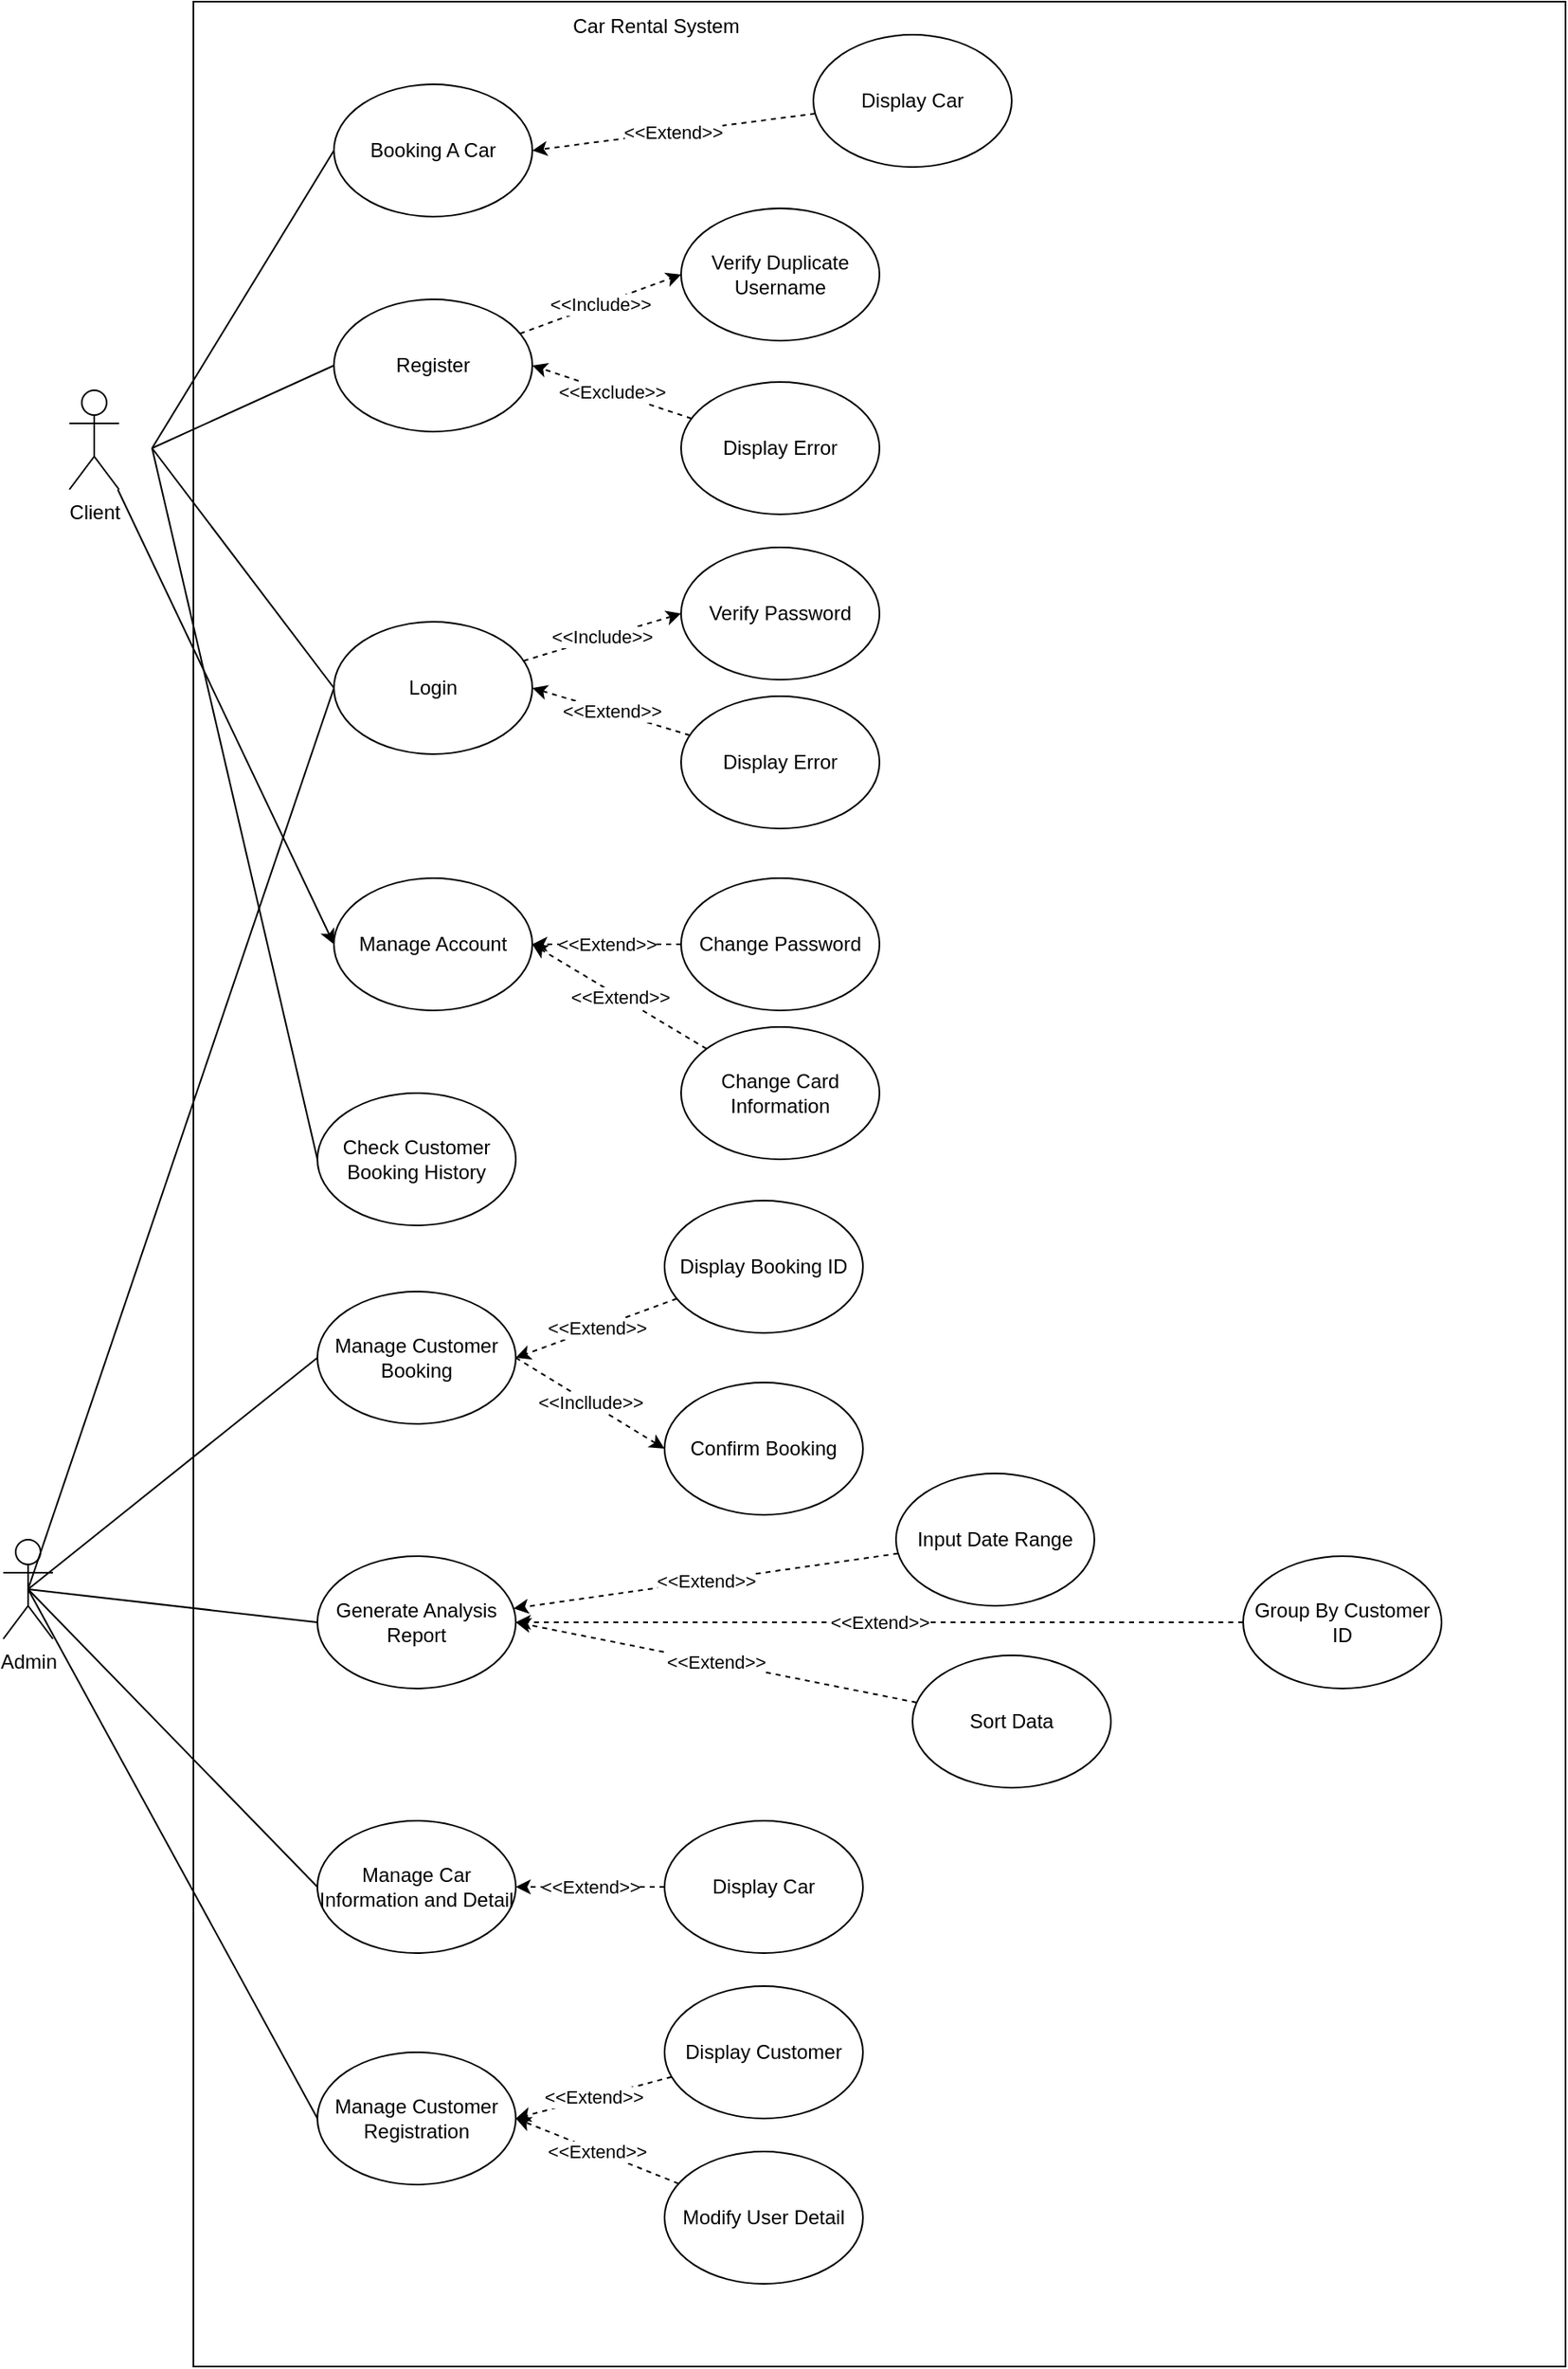 <mxfile>
    <diagram id="8ZVSrb0IBzY9VmoiaXhC" name="Page-1">
        <mxGraphModel dx="1118" dy="525" grid="1" gridSize="10" guides="1" tooltips="1" connect="1" arrows="1" fold="1" page="1" pageScale="1" pageWidth="850" pageHeight="1100" math="0" shadow="0">
            <root>
                <mxCell id="0"/>
                <mxCell id="1" parent="0"/>
                <mxCell id="cFnNxpnBZLwGGRZhLHF9-7" value="" style="rounded=0;whiteSpace=wrap;html=1;" parent="1" vertex="1">
                    <mxGeometry x="175" y="50" width="830" height="1430" as="geometry"/>
                </mxCell>
                <mxCell id="cFnNxpnBZLwGGRZhLHF9-8" value="Car Rental System" style="text;html=1;strokeColor=none;fillColor=none;align=center;verticalAlign=middle;whiteSpace=wrap;rounded=0;" parent="1" vertex="1">
                    <mxGeometry x="390" y="50" width="130" height="30" as="geometry"/>
                </mxCell>
                <mxCell id="9" value="&amp;lt;&amp;lt;Include&amp;gt;&amp;gt;" style="html=1;entryX=0;entryY=0.5;entryDx=0;entryDy=0;dashed=1;" parent="1" source="cFnNxpnBZLwGGRZhLHF9-10" target="8" edge="1">
                    <mxGeometry relative="1" as="geometry"/>
                </mxCell>
                <mxCell id="cFnNxpnBZLwGGRZhLHF9-10" value="Register" style="ellipse;whiteSpace=wrap;html=1;" parent="1" vertex="1">
                    <mxGeometry x="260" y="230" width="120" height="80" as="geometry"/>
                </mxCell>
                <mxCell id="cFnNxpnBZLwGGRZhLHF9-11" value="&amp;lt;&amp;lt;Include&amp;gt;&amp;gt;" style="rounded=0;orthogonalLoop=1;jettySize=auto;html=1;entryX=0;entryY=0.5;entryDx=0;entryDy=0;dashed=1;startArrow=none;startFill=0;endArrow=classic;endFill=1;" parent="1" source="cFnNxpnBZLwGGRZhLHF9-12" target="cFnNxpnBZLwGGRZhLHF9-21" edge="1">
                    <mxGeometry relative="1" as="geometry"/>
                </mxCell>
                <mxCell id="cFnNxpnBZLwGGRZhLHF9-12" value="Login" style="ellipse;whiteSpace=wrap;html=1;" parent="1" vertex="1">
                    <mxGeometry x="260" y="425" width="120" height="80" as="geometry"/>
                </mxCell>
                <mxCell id="cFnNxpnBZLwGGRZhLHF9-14" value="Booking A Car" style="ellipse;whiteSpace=wrap;html=1;" parent="1" vertex="1">
                    <mxGeometry x="260" y="100" width="120" height="80" as="geometry"/>
                </mxCell>
                <mxCell id="cFnNxpnBZLwGGRZhLHF9-17" value="Manage Car Information and Detail" style="ellipse;whiteSpace=wrap;html=1;" parent="1" vertex="1">
                    <mxGeometry x="250" y="1150" width="120" height="80" as="geometry"/>
                </mxCell>
                <mxCell id="cFnNxpnBZLwGGRZhLHF9-18" value="" style="endArrow=none;html=1;rounded=0;entryX=0;entryY=0.5;entryDx=0;entryDy=0;" parent="1" target="cFnNxpnBZLwGGRZhLHF9-10" edge="1">
                    <mxGeometry width="50" height="50" relative="1" as="geometry">
                        <mxPoint x="150" y="320" as="sourcePoint"/>
                        <mxPoint x="440" y="270" as="targetPoint"/>
                    </mxGeometry>
                </mxCell>
                <mxCell id="cFnNxpnBZLwGGRZhLHF9-19" value="" style="endArrow=none;html=1;rounded=0;entryX=0;entryY=0.5;entryDx=0;entryDy=0;" parent="1" target="cFnNxpnBZLwGGRZhLHF9-12" edge="1">
                    <mxGeometry width="50" height="50" relative="1" as="geometry">
                        <mxPoint x="150" y="320" as="sourcePoint"/>
                        <mxPoint x="240" y="190" as="targetPoint"/>
                    </mxGeometry>
                </mxCell>
                <mxCell id="cFnNxpnBZLwGGRZhLHF9-20" value="" style="endArrow=none;html=1;rounded=0;entryX=0;entryY=0.5;entryDx=0;entryDy=0;" parent="1" target="cFnNxpnBZLwGGRZhLHF9-14" edge="1">
                    <mxGeometry width="50" height="50" relative="1" as="geometry">
                        <mxPoint x="150" y="320" as="sourcePoint"/>
                        <mxPoint x="240" y="315" as="targetPoint"/>
                    </mxGeometry>
                </mxCell>
                <mxCell id="cFnNxpnBZLwGGRZhLHF9-21" value="Verify Password" style="ellipse;whiteSpace=wrap;html=1;" parent="1" vertex="1">
                    <mxGeometry x="470" y="380" width="120" height="80" as="geometry"/>
                </mxCell>
                <mxCell id="cFnNxpnBZLwGGRZhLHF9-24" value="Admin" style="shape=umlActor;verticalLabelPosition=bottom;verticalAlign=top;html=1;outlineConnect=0;" parent="1" vertex="1">
                    <mxGeometry x="60" y="980" width="30" height="60" as="geometry"/>
                </mxCell>
                <mxCell id="32" style="edgeStyle=none;html=1;entryX=0;entryY=0.5;entryDx=0;entryDy=0;" parent="1" source="cFnNxpnBZLwGGRZhLHF9-25" target="31" edge="1">
                    <mxGeometry relative="1" as="geometry"/>
                </mxCell>
                <mxCell id="cFnNxpnBZLwGGRZhLHF9-25" value="Client" style="shape=umlActor;verticalLabelPosition=bottom;verticalAlign=top;html=1;outlineConnect=0;" parent="1" vertex="1">
                    <mxGeometry x="100" y="285" width="30" height="60" as="geometry"/>
                </mxCell>
                <mxCell id="cFnNxpnBZLwGGRZhLHF9-27" value="Check Customer Booking History" style="ellipse;whiteSpace=wrap;html=1;" parent="1" vertex="1">
                    <mxGeometry x="250" y="710" width="120" height="80" as="geometry"/>
                </mxCell>
                <mxCell id="cFnNxpnBZLwGGRZhLHF9-29" value="Generate Analysis Report" style="ellipse;whiteSpace=wrap;html=1;" parent="1" vertex="1">
                    <mxGeometry x="250" y="990" width="120" height="80" as="geometry"/>
                </mxCell>
                <mxCell id="cFnNxpnBZLwGGRZhLHF9-30" value="" style="endArrow=none;html=1;rounded=0;entryX=0;entryY=0.5;entryDx=0;entryDy=0;exitX=0.5;exitY=0.5;exitDx=0;exitDy=0;exitPerimeter=0;" parent="1" source="cFnNxpnBZLwGGRZhLHF9-24" target="cFnNxpnBZLwGGRZhLHF9-29" edge="1">
                    <mxGeometry width="50" height="50" relative="1" as="geometry">
                        <mxPoint x="120" y="860" as="sourcePoint"/>
                        <mxPoint x="440" y="700" as="targetPoint"/>
                    </mxGeometry>
                </mxCell>
                <mxCell id="cFnNxpnBZLwGGRZhLHF9-31" value="" style="endArrow=none;html=1;rounded=0;exitX=0.5;exitY=0.5;exitDx=0;exitDy=0;exitPerimeter=0;entryX=0;entryY=0.5;entryDx=0;entryDy=0;" parent="1" source="cFnNxpnBZLwGGRZhLHF9-24" target="cFnNxpnBZLwGGRZhLHF9-17" edge="1">
                    <mxGeometry width="50" height="50" relative="1" as="geometry">
                        <mxPoint x="130" y="990" as="sourcePoint"/>
                        <mxPoint x="180" y="940" as="targetPoint"/>
                    </mxGeometry>
                </mxCell>
                <mxCell id="6" value="&amp;lt;&amp;lt;Incllude&amp;gt;&amp;gt;" style="html=1;entryX=0;entryY=0.5;entryDx=0;entryDy=0;dashed=1;exitX=1;exitY=0.5;exitDx=0;exitDy=0;" parent="1" source="cFnNxpnBZLwGGRZhLHF9-33" target="3" edge="1">
                    <mxGeometry relative="1" as="geometry"/>
                </mxCell>
                <mxCell id="cFnNxpnBZLwGGRZhLHF9-33" value="Manage Customer Booking" style="ellipse;whiteSpace=wrap;html=1;" parent="1" vertex="1">
                    <mxGeometry x="250" y="830" width="120" height="80" as="geometry"/>
                </mxCell>
                <mxCell id="cFnNxpnBZLwGGRZhLHF9-35" value="Manage Customer Registration" style="ellipse;whiteSpace=wrap;html=1;" parent="1" vertex="1">
                    <mxGeometry x="250" y="1290" width="120" height="80" as="geometry"/>
                </mxCell>
                <mxCell id="cFnNxpnBZLwGGRZhLHF9-37" value="" style="endArrow=none;html=1;rounded=0;exitX=0.5;exitY=0.5;exitDx=0;exitDy=0;exitPerimeter=0;entryX=0;entryY=0.5;entryDx=0;entryDy=0;" parent="1" source="cFnNxpnBZLwGGRZhLHF9-24" target="cFnNxpnBZLwGGRZhLHF9-33" edge="1">
                    <mxGeometry width="50" height="50" relative="1" as="geometry">
                        <mxPoint x="130" y="770" as="sourcePoint"/>
                        <mxPoint x="180" y="720" as="targetPoint"/>
                    </mxGeometry>
                </mxCell>
                <mxCell id="cFnNxpnBZLwGGRZhLHF9-38" value="" style="endArrow=none;html=1;rounded=0;entryX=0.5;entryY=0.5;entryDx=0;entryDy=0;entryPerimeter=0;exitX=0;exitY=0.5;exitDx=0;exitDy=0;" parent="1" source="cFnNxpnBZLwGGRZhLHF9-35" target="cFnNxpnBZLwGGRZhLHF9-24" edge="1">
                    <mxGeometry width="50" height="50" relative="1" as="geometry">
                        <mxPoint x="80" y="1070" as="sourcePoint"/>
                        <mxPoint x="130" y="1020" as="targetPoint"/>
                    </mxGeometry>
                </mxCell>
                <mxCell id="cFnNxpnBZLwGGRZhLHF9-39" value="&amp;lt;&amp;lt;Extend&amp;gt;&amp;gt;" style="rounded=0;orthogonalLoop=1;jettySize=auto;html=1;entryX=1;entryY=0.5;entryDx=0;entryDy=0;dashed=1;startArrow=none;startFill=0;endArrow=classic;endFill=1;" parent="1" source="cFnNxpnBZLwGGRZhLHF9-40" target="cFnNxpnBZLwGGRZhLHF9-12" edge="1">
                    <mxGeometry relative="1" as="geometry"/>
                </mxCell>
                <mxCell id="cFnNxpnBZLwGGRZhLHF9-40" value="Display Error" style="ellipse;whiteSpace=wrap;html=1;" parent="1" vertex="1">
                    <mxGeometry x="470" y="470" width="120" height="80" as="geometry"/>
                </mxCell>
                <mxCell id="cFnNxpnBZLwGGRZhLHF9-41" value="" style="endArrow=none;html=1;rounded=0;exitX=0;exitY=0.5;exitDx=0;exitDy=0;" parent="1" source="cFnNxpnBZLwGGRZhLHF9-27" edge="1">
                    <mxGeometry width="50" height="50" relative="1" as="geometry">
                        <mxPoint x="80" y="530" as="sourcePoint"/>
                        <mxPoint x="150" y="320" as="targetPoint"/>
                    </mxGeometry>
                </mxCell>
                <mxCell id="cFnNxpnBZLwGGRZhLHF9-42" value="" style="endArrow=none;html=1;rounded=0;exitX=0.5;exitY=0.5;exitDx=0;exitDy=0;exitPerimeter=0;entryX=0;entryY=0.5;entryDx=0;entryDy=0;" parent="1" source="cFnNxpnBZLwGGRZhLHF9-24" target="cFnNxpnBZLwGGRZhLHF9-12" edge="1">
                    <mxGeometry width="50" height="50" relative="1" as="geometry">
                        <mxPoint x="60" y="830" as="sourcePoint"/>
                        <mxPoint x="110" y="780" as="targetPoint"/>
                    </mxGeometry>
                </mxCell>
                <mxCell id="3" value="Confirm Booking" style="ellipse;whiteSpace=wrap;html=1;" parent="1" vertex="1">
                    <mxGeometry x="460" y="885" width="120" height="80" as="geometry"/>
                </mxCell>
                <mxCell id="7" value="&amp;lt;&amp;lt;Extend&amp;gt;&amp;gt;" style="html=1;entryX=1;entryY=0.5;entryDx=0;entryDy=0;dashed=1;" parent="1" source="4" target="cFnNxpnBZLwGGRZhLHF9-33" edge="1">
                    <mxGeometry relative="1" as="geometry"/>
                </mxCell>
                <mxCell id="4" value="Display Booking ID" style="ellipse;whiteSpace=wrap;html=1;" parent="1" vertex="1">
                    <mxGeometry x="460" y="775" width="120" height="80" as="geometry"/>
                </mxCell>
                <mxCell id="8" value="Verify Duplicate Username" style="ellipse;whiteSpace=wrap;html=1;" parent="1" vertex="1">
                    <mxGeometry x="470" y="175" width="120" height="80" as="geometry"/>
                </mxCell>
                <mxCell id="11" value="&amp;lt;&amp;lt;Exclude&amp;gt;&amp;gt;" style="html=1;entryX=1;entryY=0.5;entryDx=0;entryDy=0;dashed=1;" parent="1" source="10" target="cFnNxpnBZLwGGRZhLHF9-10" edge="1">
                    <mxGeometry relative="1" as="geometry"/>
                </mxCell>
                <mxCell id="10" value="Display Error" style="ellipse;whiteSpace=wrap;html=1;" parent="1" vertex="1">
                    <mxGeometry x="470" y="280" width="120" height="80" as="geometry"/>
                </mxCell>
                <mxCell id="14" value="&amp;lt;&amp;lt;Extend&amp;gt;&amp;gt;" style="html=1;entryX=1;entryY=0.5;entryDx=0;entryDy=0;dashed=1;" parent="1" source="13" target="cFnNxpnBZLwGGRZhLHF9-35" edge="1">
                    <mxGeometry relative="1" as="geometry"/>
                </mxCell>
                <mxCell id="13" value="Display Customer" style="ellipse;whiteSpace=wrap;html=1;" parent="1" vertex="1">
                    <mxGeometry x="460" y="1250" width="120" height="80" as="geometry"/>
                </mxCell>
                <mxCell id="21" value="&amp;lt;&amp;lt;Extend&amp;gt;&amp;gt;" style="edgeStyle=orthogonalEdgeStyle;html=1;entryX=1;entryY=0.5;entryDx=0;entryDy=0;dashed=1;" parent="1" source="18" target="cFnNxpnBZLwGGRZhLHF9-17" edge="1">
                    <mxGeometry relative="1" as="geometry"/>
                </mxCell>
                <mxCell id="18" value="Display Car" style="ellipse;whiteSpace=wrap;html=1;" parent="1" vertex="1">
                    <mxGeometry x="460" y="1150" width="120" height="80" as="geometry"/>
                </mxCell>
                <mxCell id="24" value="&amp;lt;&amp;lt;Extend&amp;gt;&amp;gt;" style="html=1;dashed=1;" parent="1" source="23" target="cFnNxpnBZLwGGRZhLHF9-29" edge="1">
                    <mxGeometry relative="1" as="geometry"/>
                </mxCell>
                <mxCell id="23" value="Input Date Range" style="ellipse;whiteSpace=wrap;html=1;" parent="1" vertex="1">
                    <mxGeometry x="600" y="940" width="120" height="80" as="geometry"/>
                </mxCell>
                <mxCell id="26" value="&amp;lt;&amp;lt;Extend&amp;gt;&amp;gt;" style="edgeStyle=orthogonalEdgeStyle;html=1;entryX=1;entryY=0.5;entryDx=0;entryDy=0;dashed=1;" parent="1" source="25" target="cFnNxpnBZLwGGRZhLHF9-29" edge="1">
                    <mxGeometry relative="1" as="geometry"/>
                </mxCell>
                <mxCell id="25" value="Group By Customer ID" style="ellipse;whiteSpace=wrap;html=1;" parent="1" vertex="1">
                    <mxGeometry x="810" y="990" width="120" height="80" as="geometry"/>
                </mxCell>
                <mxCell id="28" value="&amp;lt;&amp;lt;Extend&amp;gt;&amp;gt;" style="html=1;entryX=1;entryY=0.5;entryDx=0;entryDy=0;dashed=1;" parent="1" source="27" target="cFnNxpnBZLwGGRZhLHF9-29" edge="1">
                    <mxGeometry relative="1" as="geometry"/>
                </mxCell>
                <mxCell id="27" value="Sort Data" style="ellipse;whiteSpace=wrap;html=1;" parent="1" vertex="1">
                    <mxGeometry x="610" y="1050" width="120" height="80" as="geometry"/>
                </mxCell>
                <mxCell id="31" value="Manage Account" style="ellipse;whiteSpace=wrap;html=1;" parent="1" vertex="1">
                    <mxGeometry x="260" y="580" width="120" height="80" as="geometry"/>
                </mxCell>
                <mxCell id="34" value="&amp;lt;&amp;lt;Extend&amp;gt;&amp;gt;" style="edgeStyle=none;html=1;entryX=1;entryY=0.5;entryDx=0;entryDy=0;dashed=1;" parent="1" source="33" target="31" edge="1">
                    <mxGeometry relative="1" as="geometry"/>
                </mxCell>
                <mxCell id="33" value="Change Password" style="ellipse;whiteSpace=wrap;html=1;" parent="1" vertex="1">
                    <mxGeometry x="470" y="580" width="120" height="80" as="geometry"/>
                </mxCell>
                <mxCell id="38" value="&amp;lt;&amp;lt;Extend&amp;gt;&amp;gt;" style="edgeStyle=none;html=1;entryX=1;entryY=0.5;entryDx=0;entryDy=0;dashed=1;" parent="1" source="35" target="cFnNxpnBZLwGGRZhLHF9-35" edge="1">
                    <mxGeometry relative="1" as="geometry"/>
                </mxCell>
                <mxCell id="35" value="Modify User Detail" style="ellipse;whiteSpace=wrap;html=1;" parent="1" vertex="1">
                    <mxGeometry x="460" y="1350" width="120" height="80" as="geometry"/>
                </mxCell>
                <mxCell id="40" value="&amp;lt;&amp;lt;Extend&amp;gt;&amp;gt;" style="edgeStyle=none;html=1;entryX=1;entryY=0.5;entryDx=0;entryDy=0;dashed=1;" parent="1" source="39" target="cFnNxpnBZLwGGRZhLHF9-14" edge="1">
                    <mxGeometry relative="1" as="geometry"/>
                </mxCell>
                <mxCell id="39" value="Display Car" style="ellipse;whiteSpace=wrap;html=1;" parent="1" vertex="1">
                    <mxGeometry x="550" y="70" width="120" height="80" as="geometry"/>
                </mxCell>
                <mxCell id="42" value="&amp;lt;&amp;lt;Extend&amp;gt;&amp;gt;" style="edgeStyle=none;html=1;entryX=1;entryY=0.5;entryDx=0;entryDy=0;dashed=1;" parent="1" source="41" target="31" edge="1">
                    <mxGeometry relative="1" as="geometry"/>
                </mxCell>
                <mxCell id="41" value="Change Card Information" style="ellipse;whiteSpace=wrap;html=1;" parent="1" vertex="1">
                    <mxGeometry x="470" y="670" width="120" height="80" as="geometry"/>
                </mxCell>
            </root>
        </mxGraphModel>
    </diagram>
</mxfile>